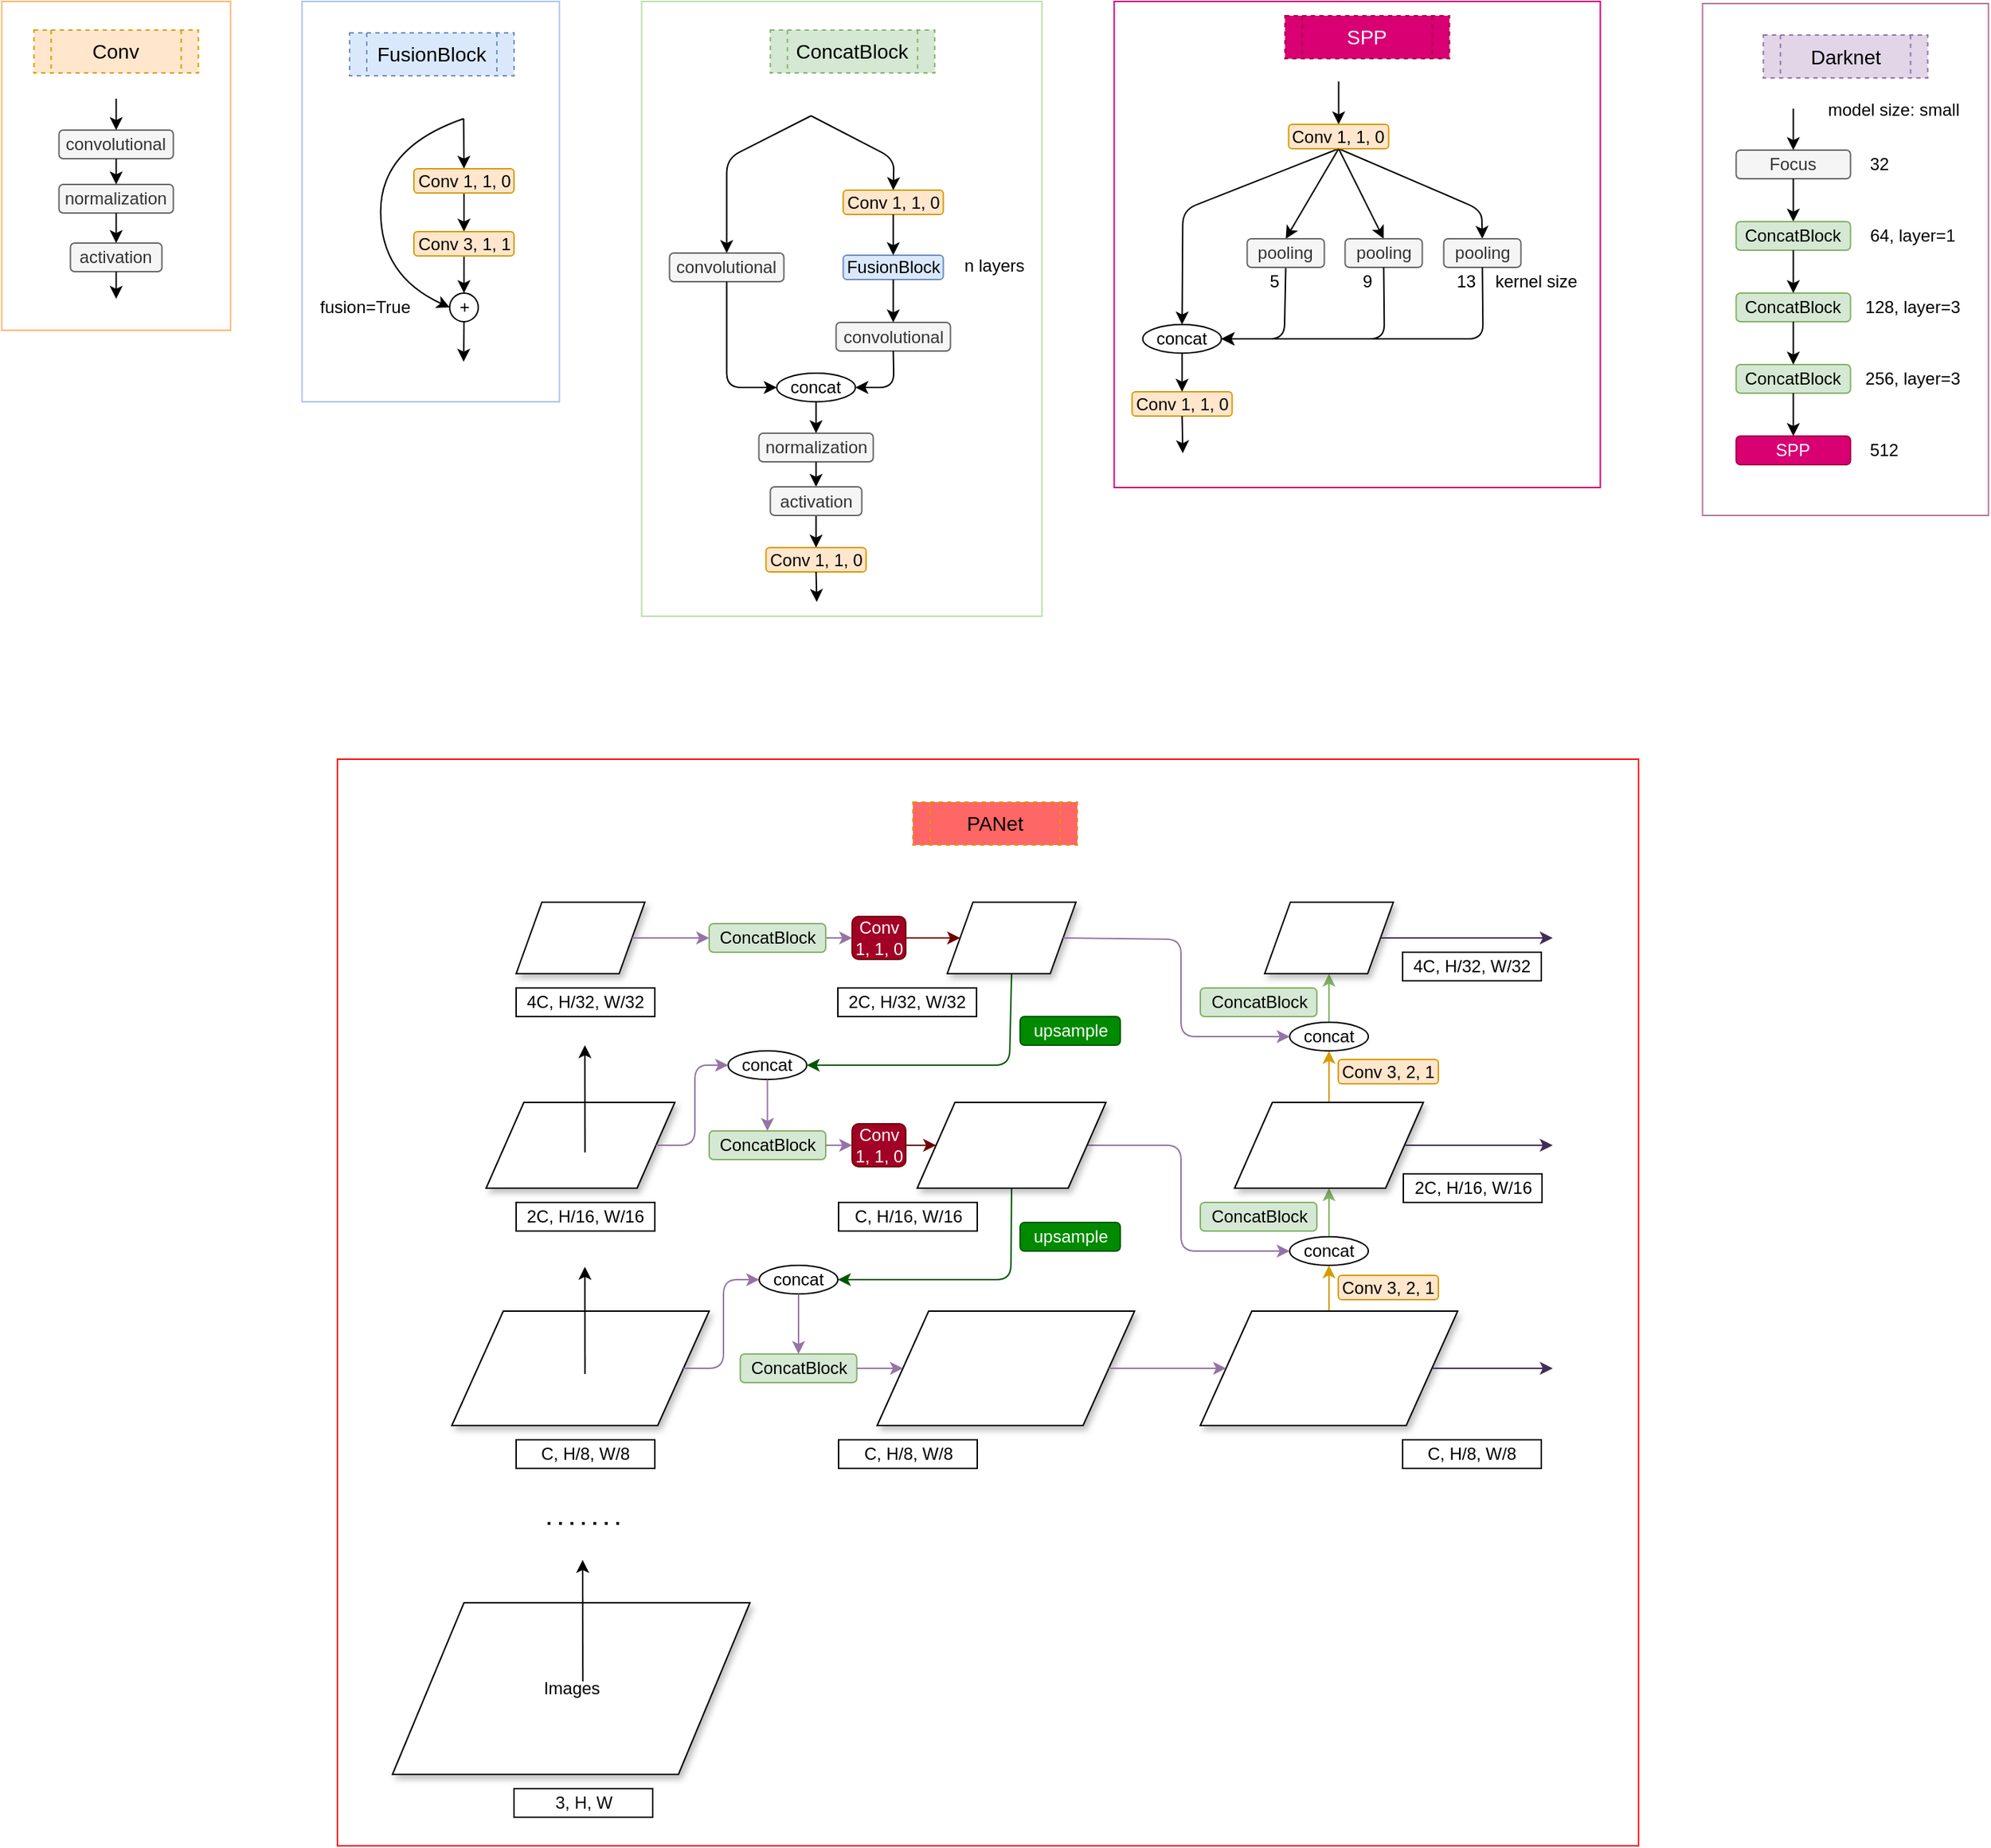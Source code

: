 <mxfile version="15.0.6" type="device"><diagram id="Sfv8P45mrfCUiBbpdD4F" name="Page-1"><mxGraphModel dx="3673" dy="96" grid="1" gridSize="10" guides="1" tooltips="1" connect="1" arrows="1" fold="1" page="0" pageScale="1" pageWidth="827" pageHeight="1169" math="0" shadow="0"><root><mxCell id="0"/><mxCell id="1" parent="0"/><mxCell id="nl-jDzK03avNBLCmSUTH-178" value="" style="rounded=0;whiteSpace=wrap;html=1;strokeColor=#FF0000;fillColor=#FFFFFF;fontSize=14;" parent="1" vertex="1"><mxGeometry x="-1610" y="1560" width="910" height="760" as="geometry"/></mxCell><mxCell id="nl-jDzK03avNBLCmSUTH-172" value="" style="rounded=0;whiteSpace=wrap;html=1;strokeColor=#B5739D;fillColor=#ffffff;gradientColor=none;fontSize=14;" parent="1" vertex="1"><mxGeometry x="-655.25" y="1031.5" width="200" height="358" as="geometry"/></mxCell><mxCell id="JCKlKj-d8sH5H1n3BldB-202" value="" style="endArrow=classic;html=1;fillColor=#ffe6cc;strokeColor=#d79b00;entryX=0.5;entryY=1;entryDx=0;entryDy=0;" parent="1" source="nMSn00dkz1otAezyZddY-49" target="nMSn00dkz1otAezyZddY-38" edge="1"><mxGeometry width="50" height="50" relative="1" as="geometry"><mxPoint x="-916" y="2010" as="sourcePoint"/><mxPoint x="-916.5" y="1919" as="targetPoint"/><Array as="points"/></mxGeometry></mxCell><mxCell id="JCKlKj-d8sH5H1n3BldB-203" value="" style="shape=parallelogram;perimeter=parallelogramPerimeter;whiteSpace=wrap;html=1;shadow=1;" parent="1" vertex="1"><mxGeometry x="-1530" y="1946" width="180" height="80" as="geometry"/></mxCell><mxCell id="JCKlKj-d8sH5H1n3BldB-204" value="" style="shape=parallelogram;perimeter=parallelogramPerimeter;whiteSpace=wrap;html=1;shadow=1;" parent="1" vertex="1"><mxGeometry x="-1506" y="1800" width="132" height="60" as="geometry"/></mxCell><mxCell id="JCKlKj-d8sH5H1n3BldB-205" value="" style="shape=parallelogram;perimeter=parallelogramPerimeter;whiteSpace=wrap;html=1;shadow=1;" parent="1" vertex="1"><mxGeometry x="-1485" y="1660" width="90" height="50" as="geometry"/></mxCell><mxCell id="JCKlKj-d8sH5H1n3BldB-213" value="" style="endArrow=classic;html=1;fillColor=#e1d5e7;strokeColor=#9673a6;exitX=1;exitY=0.5;exitDx=0;exitDy=0;entryX=0;entryY=0.5;entryDx=0;entryDy=0;" parent="1" source="nMSn00dkz1otAezyZddY-15" target="nMSn00dkz1otAezyZddY-16" edge="1"><mxGeometry width="50" height="50" relative="1" as="geometry"><mxPoint x="-1241.5" y="1685" as="sourcePoint"/><mxPoint x="-1140" y="1665" as="targetPoint"/><Array as="points"/></mxGeometry></mxCell><mxCell id="JCKlKj-d8sH5H1n3BldB-214" value="4C, H/32, W/32" style="rounded=0;whiteSpace=wrap;html=1;shadow=0;comic=0;glass=0;" parent="1" vertex="1"><mxGeometry x="-1485" y="1720" width="97" height="20" as="geometry"/></mxCell><mxCell id="JCKlKj-d8sH5H1n3BldB-215" value="C, H/8, W/8" style="rounded=0;whiteSpace=wrap;html=1;" parent="1" vertex="1"><mxGeometry x="-1485" y="2036" width="97" height="20" as="geometry"/></mxCell><mxCell id="JCKlKj-d8sH5H1n3BldB-216" value="2C, H/16, W/16" style="rounded=0;whiteSpace=wrap;html=1;" parent="1" vertex="1"><mxGeometry x="-1485" y="1870" width="97" height="20" as="geometry"/></mxCell><mxCell id="JCKlKj-d8sH5H1n3BldB-223" value="concat" style="ellipse;whiteSpace=wrap;html=1;" parent="1" vertex="1"><mxGeometry x="-1336.75" y="1764" width="55" height="20" as="geometry"/></mxCell><mxCell id="JCKlKj-d8sH5H1n3BldB-229" value="" style="endArrow=classic;html=1;fillColor=#a20025;strokeColor=#6F0000;entryX=0;entryY=0.5;entryDx=0;entryDy=0;exitX=1;exitY=0.5;exitDx=0;exitDy=0;" parent="1" source="nMSn00dkz1otAezyZddY-16" target="JCKlKj-d8sH5H1n3BldB-279" edge="1"><mxGeometry width="50" height="50" relative="1" as="geometry"><mxPoint x="-1100" y="1675" as="sourcePoint"/><mxPoint x="-1135" y="1720" as="targetPoint"/><Array as="points"/></mxGeometry></mxCell><mxCell id="JCKlKj-d8sH5H1n3BldB-231" value="" style="endArrow=classic;html=1;fillColor=#008a00;strokeColor=#005700;entryX=1;entryY=0.5;entryDx=0;entryDy=0;startArrow=none;exitX=0.5;exitY=1;exitDx=0;exitDy=0;" parent="1" source="JCKlKj-d8sH5H1n3BldB-279" target="JCKlKj-d8sH5H1n3BldB-223" edge="1"><mxGeometry width="50" height="50" relative="1" as="geometry"><mxPoint x="-1110" y="1790" as="sourcePoint"/><mxPoint x="-1135" y="1800" as="targetPoint"/><Array as="points"><mxPoint x="-1140" y="1774"/></Array></mxGeometry></mxCell><mxCell id="JCKlKj-d8sH5H1n3BldB-246" value="" style="endArrow=classic;html=1;strokeColor=#000000;" parent="1" edge="1"><mxGeometry width="50" height="50" relative="1" as="geometry"><mxPoint x="-1436.84" y="1990" as="sourcePoint"/><mxPoint x="-1436.92" y="1915" as="targetPoint"/></mxGeometry></mxCell><mxCell id="JCKlKj-d8sH5H1n3BldB-247" value="" style="endArrow=classic;html=1;strokeColor=#000000;" parent="1" edge="1"><mxGeometry width="50" height="50" relative="1" as="geometry"><mxPoint x="-1436.84" y="1835" as="sourcePoint"/><mxPoint x="-1436.92" y="1760" as="targetPoint"/></mxGeometry></mxCell><mxCell id="JCKlKj-d8sH5H1n3BldB-250" value="" style="endArrow=classic;html=1;exitX=1;exitY=0.5;exitDx=0;exitDy=0;fillColor=#e1d5e7;strokeColor=#9673a6;entryX=0;entryY=0.5;entryDx=0;entryDy=0;" parent="1" source="JCKlKj-d8sH5H1n3BldB-278" target="nMSn00dkz1otAezyZddY-38" edge="1"><mxGeometry width="50" height="50" relative="1" as="geometry"><mxPoint x="-1097.2" y="1900" as="sourcePoint"/><mxPoint x="-964.0" y="1904" as="targetPoint"/><Array as="points"><mxPoint x="-1020" y="1830"/><mxPoint x="-1020" y="1904"/></Array></mxGeometry></mxCell><mxCell id="JCKlKj-d8sH5H1n3BldB-252" value="" style="endArrow=classic;html=1;exitX=0.5;exitY=0;exitDx=0;exitDy=0;fillColor=#ffe6cc;strokeColor=#d79b00;entryX=0.5;entryY=1;entryDx=0;entryDy=0;" parent="1" source="JCKlKj-d8sH5H1n3BldB-302" target="nMSn00dkz1otAezyZddY-40" edge="1"><mxGeometry width="50" height="50" relative="1" as="geometry"><mxPoint x="-916.5" y="1800" as="sourcePoint"/><mxPoint x="-916.5" y="1774" as="targetPoint"/></mxGeometry></mxCell><mxCell id="JCKlKj-d8sH5H1n3BldB-256" value="" style="endArrow=classic;html=1;exitX=0.5;exitY=0;exitDx=0;exitDy=0;fillColor=#d5e8d4;strokeColor=#82b366;entryX=0.5;entryY=1;entryDx=0;entryDy=0;" parent="1" target="JCKlKj-d8sH5H1n3BldB-303" edge="1"><mxGeometry width="50" height="50" relative="1" as="geometry"><mxPoint x="-916.5" y="1744" as="sourcePoint"/><mxPoint x="-916.5" y="1710" as="targetPoint"/></mxGeometry></mxCell><mxCell id="JCKlKj-d8sH5H1n3BldB-257" value="" style="endArrow=classic;html=1;exitX=0.5;exitY=0;exitDx=0;exitDy=0;fillColor=#d5e8d4;strokeColor=#82b366;entryX=0.5;entryY=1;entryDx=0;entryDy=0;" parent="1" source="nMSn00dkz1otAezyZddY-38" target="JCKlKj-d8sH5H1n3BldB-302" edge="1"><mxGeometry width="50" height="50" relative="1" as="geometry"><mxPoint x="-916.5" y="1889" as="sourcePoint"/><mxPoint x="-916.5" y="1860" as="targetPoint"/></mxGeometry></mxCell><mxCell id="JCKlKj-d8sH5H1n3BldB-264" value="Images" style="shape=parallelogram;perimeter=parallelogramPerimeter;whiteSpace=wrap;html=1;shadow=1;gradientColor=none;comic=0;rounded=0;" parent="1" vertex="1"><mxGeometry x="-1571.5" y="2150" width="250" height="120" as="geometry"/></mxCell><mxCell id="JCKlKj-d8sH5H1n3BldB-265" value="" style="endArrow=classic;html=1;strokeColor=#000000;" parent="1" edge="1"><mxGeometry width="50" height="50" relative="1" as="geometry"><mxPoint x="-1438.34" y="2205" as="sourcePoint"/><mxPoint x="-1438.5" y="2120" as="targetPoint"/></mxGeometry></mxCell><mxCell id="JCKlKj-d8sH5H1n3BldB-266" value="3, H, W" style="rounded=0;whiteSpace=wrap;html=1;" parent="1" vertex="1"><mxGeometry x="-1486.5" y="2280" width="97" height="20" as="geometry"/></mxCell><mxCell id="JCKlKj-d8sH5H1n3BldB-271" value="" style="endArrow=classic;html=1;exitX=0.5;exitY=1;exitDx=0;exitDy=0;fillColor=#008a00;strokeColor=#005700;entryX=1;entryY=0.5;entryDx=0;entryDy=0;" parent="1" source="JCKlKj-d8sH5H1n3BldB-278" target="nMSn00dkz1otAezyZddY-31" edge="1"><mxGeometry width="50" height="50" relative="1" as="geometry"><mxPoint x="-1150" y="1930" as="sourcePoint"/><mxPoint x="-1277.5" y="1971.0" as="targetPoint"/><Array as="points"><mxPoint x="-1139" y="1924"/></Array></mxGeometry></mxCell><mxCell id="JCKlKj-d8sH5H1n3BldB-278" value="" style="shape=parallelogram;perimeter=parallelogramPerimeter;whiteSpace=wrap;html=1;shadow=1;" parent="1" vertex="1"><mxGeometry x="-1204.5" y="1800" width="132" height="60" as="geometry"/></mxCell><mxCell id="JCKlKj-d8sH5H1n3BldB-279" value="" style="shape=parallelogram;perimeter=parallelogramPerimeter;whiteSpace=wrap;html=1;shadow=1;" parent="1" vertex="1"><mxGeometry x="-1183.5" y="1660" width="90" height="50" as="geometry"/></mxCell><mxCell id="JCKlKj-d8sH5H1n3BldB-294" value="upsample" style="rounded=1;whiteSpace=wrap;html=1;fillColor=#008a00;strokeColor=#005700;fontColor=#ffffff;" parent="1" vertex="1"><mxGeometry x="-1132.5" y="1884" width="70" height="20" as="geometry"/></mxCell><mxCell id="JCKlKj-d8sH5H1n3BldB-302" value="" style="shape=parallelogram;perimeter=parallelogramPerimeter;whiteSpace=wrap;html=1;shadow=1;" parent="1" vertex="1"><mxGeometry x="-982.5" y="1800" width="132" height="60" as="geometry"/></mxCell><mxCell id="JCKlKj-d8sH5H1n3BldB-303" value="" style="shape=parallelogram;perimeter=parallelogramPerimeter;whiteSpace=wrap;html=1;shadow=1;" parent="1" vertex="1"><mxGeometry x="-961.5" y="1660" width="90" height="50" as="geometry"/></mxCell><mxCell id="JCKlKj-d8sH5H1n3BldB-310" value="4C, H/32, W/32" style="rounded=0;whiteSpace=wrap;html=1;" parent="1" vertex="1"><mxGeometry x="-865" y="1695" width="97" height="20" as="geometry"/></mxCell><mxCell id="JCKlKj-d8sH5H1n3BldB-311" value="2C, H/16, W/16" style="rounded=0;whiteSpace=wrap;html=1;" parent="1" vertex="1"><mxGeometry x="-864.5" y="1850" width="97" height="20" as="geometry"/></mxCell><mxCell id="cdmV7QDhxgkFB1iOKp2L-5" value="" style="endArrow=classic;html=1;exitX=1;exitY=0.5;exitDx=0;exitDy=0;fillColor=#e1d5e7;strokeColor=#9673a6;entryX=0;entryY=0.5;entryDx=0;entryDy=0;startArrow=none;" parent="1" source="nMSn00dkz1otAezyZddY-15" edge="1"><mxGeometry width="50" height="50" relative="1" as="geometry"><mxPoint x="-1404" y="1685" as="sourcePoint"/><mxPoint x="-1321.5" y="1685" as="targetPoint"/><Array as="points"/></mxGeometry></mxCell><mxCell id="cdmV7QDhxgkFB1iOKp2L-7" value="" style="endArrow=classic;html=1;exitX=1;exitY=0.5;exitDx=0;exitDy=0;fillColor=#e1d5e7;strokeColor=#9673a6;entryX=0;entryY=0.5;entryDx=0;entryDy=0;" parent="1" source="JCKlKj-d8sH5H1n3BldB-204" target="JCKlKj-d8sH5H1n3BldB-223" edge="1"><mxGeometry width="50" height="50" relative="1" as="geometry"><mxPoint x="-1387.2" y="1830" as="sourcePoint"/><mxPoint x="-1321.5" y="1830" as="targetPoint"/><Array as="points"><mxPoint x="-1360" y="1830"/><mxPoint x="-1360" y="1774"/></Array></mxGeometry></mxCell><mxCell id="cdmV7QDhxgkFB1iOKp2L-9" value="" style="endArrow=classic;html=1;exitX=1;exitY=0.5;exitDx=0;exitDy=0;fillColor=#e1d5e7;strokeColor=#9673a6;entryX=0;entryY=0.5;entryDx=0;entryDy=0;" parent="1" source="JCKlKj-d8sH5H1n3BldB-203" target="nMSn00dkz1otAezyZddY-31" edge="1"><mxGeometry width="50" height="50" relative="1" as="geometry"><mxPoint x="-1368.0" y="1986" as="sourcePoint"/><mxPoint x="-1325.0" y="1986.0" as="targetPoint"/><Array as="points"><mxPoint x="-1340" y="1986"/><mxPoint x="-1340" y="1924"/></Array></mxGeometry></mxCell><mxCell id="cdmV7QDhxgkFB1iOKp2L-14" value="C, H/16, W/16" style="rounded=0;whiteSpace=wrap;html=1;" parent="1" vertex="1"><mxGeometry x="-1259.5" y="1870" width="97" height="20" as="geometry"/></mxCell><mxCell id="cdmV7QDhxgkFB1iOKp2L-16" value="2C, H/32, W/32" style="rounded=0;whiteSpace=wrap;html=1;" parent="1" vertex="1"><mxGeometry x="-1260" y="1720" width="97" height="20" as="geometry"/></mxCell><mxCell id="nl-jDzK03avNBLCmSUTH-132" value="Focus" style="rounded=1;whiteSpace=wrap;html=1;fillColor=#f5f5f5;strokeColor=#666666;fontColor=#333333;" parent="1" vertex="1"><mxGeometry x="-631.75" y="1134" width="80" height="20" as="geometry"/></mxCell><mxCell id="nl-jDzK03avNBLCmSUTH-134" value="32" style="text;html=1;align=center;verticalAlign=middle;resizable=0;points=[];autosize=1;" parent="1" vertex="1"><mxGeometry x="-546.75" y="1134" width="30" height="20" as="geometry"/></mxCell><mxCell id="nl-jDzK03avNBLCmSUTH-136" value="" style="endArrow=classic;html=1;entryX=0.5;entryY=0;entryDx=0;entryDy=0;exitX=0.5;exitY=1;exitDx=0;exitDy=0;" parent="1" source="nl-jDzK03avNBLCmSUTH-132" target="nl-jDzK03avNBLCmSUTH-142" edge="1"><mxGeometry width="50" height="50" relative="1" as="geometry"><mxPoint x="-586.75" y="1164" as="sourcePoint"/><mxPoint x="-476.75" y="1184" as="targetPoint"/><Array as="points"/></mxGeometry></mxCell><mxCell id="nl-jDzK03avNBLCmSUTH-142" value="ConcatBlock" style="rounded=1;whiteSpace=wrap;html=1;fillColor=#d5e8d4;strokeColor=#82b366;" parent="1" vertex="1"><mxGeometry x="-631.75" y="1184" width="80" height="20" as="geometry"/></mxCell><mxCell id="nl-jDzK03avNBLCmSUTH-146" value="ConcatBlock" style="rounded=1;whiteSpace=wrap;html=1;fillColor=#d5e8d4;strokeColor=#82b366;" parent="1" vertex="1"><mxGeometry x="-631.75" y="1234" width="80" height="20" as="geometry"/></mxCell><mxCell id="nl-jDzK03avNBLCmSUTH-147" value="ConcatBlock" style="rounded=1;whiteSpace=wrap;html=1;fillColor=#d5e8d4;strokeColor=#82b366;" parent="1" vertex="1"><mxGeometry x="-631.75" y="1284" width="80" height="20" as="geometry"/></mxCell><mxCell id="nl-jDzK03avNBLCmSUTH-148" value="SPP" style="rounded=1;whiteSpace=wrap;html=1;fillColor=#d80073;strokeColor=#A50040;fontColor=#ffffff;" parent="1" vertex="1"><mxGeometry x="-631.75" y="1334" width="80" height="20" as="geometry"/></mxCell><mxCell id="nl-jDzK03avNBLCmSUTH-149" value="" style="endArrow=classic;html=1;entryX=0.5;entryY=0;entryDx=0;entryDy=0;exitX=0.5;exitY=1;exitDx=0;exitDy=0;" parent="1" source="nl-jDzK03avNBLCmSUTH-142" target="nl-jDzK03avNBLCmSUTH-146" edge="1"><mxGeometry width="50" height="50" relative="1" as="geometry"><mxPoint x="-581.75" y="1164" as="sourcePoint"/><mxPoint x="-581.75" y="1194" as="targetPoint"/><Array as="points"/></mxGeometry></mxCell><mxCell id="nl-jDzK03avNBLCmSUTH-150" value="" style="endArrow=classic;html=1;entryX=0.5;entryY=0;entryDx=0;entryDy=0;exitX=0.5;exitY=1;exitDx=0;exitDy=0;" parent="1" source="nl-jDzK03avNBLCmSUTH-146" target="nl-jDzK03avNBLCmSUTH-147" edge="1"><mxGeometry width="50" height="50" relative="1" as="geometry"><mxPoint x="-511.75" y="1244" as="sourcePoint"/><mxPoint x="-511.75" y="1274" as="targetPoint"/><Array as="points"/></mxGeometry></mxCell><mxCell id="nl-jDzK03avNBLCmSUTH-151" value="" style="endArrow=classic;html=1;entryX=0.5;entryY=0;entryDx=0;entryDy=0;exitX=0.5;exitY=1;exitDx=0;exitDy=0;" parent="1" source="nl-jDzK03avNBLCmSUTH-147" target="nl-jDzK03avNBLCmSUTH-148" edge="1"><mxGeometry width="50" height="50" relative="1" as="geometry"><mxPoint x="-561.75" y="1184" as="sourcePoint"/><mxPoint x="-561.75" y="1214" as="targetPoint"/><Array as="points"/></mxGeometry></mxCell><mxCell id="nl-jDzK03avNBLCmSUTH-152" value="64, layer=1&amp;nbsp;" style="text;html=1;align=center;verticalAlign=middle;resizable=0;points=[];autosize=1;" parent="1" vertex="1"><mxGeometry x="-546.75" y="1184" width="80" height="20" as="geometry"/></mxCell><mxCell id="nl-jDzK03avNBLCmSUTH-153" value="128,&amp;nbsp;layer=3&amp;nbsp;" style="text;html=1;align=center;verticalAlign=middle;resizable=0;points=[];autosize=1;" parent="1" vertex="1"><mxGeometry x="-551.75" y="1234" width="90" height="20" as="geometry"/></mxCell><mxCell id="nl-jDzK03avNBLCmSUTH-154" value="256,&amp;nbsp;layer=3&amp;nbsp;" style="text;html=1;align=center;verticalAlign=middle;resizable=0;points=[];autosize=1;" parent="1" vertex="1"><mxGeometry x="-551.75" y="1284" width="90" height="20" as="geometry"/></mxCell><mxCell id="nl-jDzK03avNBLCmSUTH-155" value="512&amp;nbsp;" style="text;html=1;align=center;verticalAlign=middle;resizable=0;points=[];autosize=1;" parent="1" vertex="1"><mxGeometry x="-546.75" y="1334" width="40" height="20" as="geometry"/></mxCell><mxCell id="nl-jDzK03avNBLCmSUTH-162" value="Darknet" style="shape=process;whiteSpace=wrap;html=1;backgroundOutline=1;dashed=1;fillColor=#e1d5e7;strokeColor=#9673a6;fontSize=14;" parent="1" vertex="1"><mxGeometry x="-612.75" y="1053.5" width="115" height="30" as="geometry"/></mxCell><mxCell id="nl-jDzK03avNBLCmSUTH-180" value="PANet" style="shape=process;whiteSpace=wrap;html=1;backgroundOutline=1;dashed=1;fontSize=14;fillColor=#FF6666;strokeColor=#d79b00;" parent="1" vertex="1"><mxGeometry x="-1207.5" y="1590" width="115" height="30" as="geometry"/></mxCell><mxCell id="nMSn00dkz1otAezyZddY-4" value="" style="endArrow=none;dashed=1;html=1;dashPattern=1 3;strokeWidth=2;" parent="1" edge="1"><mxGeometry width="50" height="50" relative="1" as="geometry"><mxPoint x="-1463" y="2094.5" as="sourcePoint"/><mxPoint x="-1413" y="2094.5" as="targetPoint"/></mxGeometry></mxCell><mxCell id="nMSn00dkz1otAezyZddY-5" value="" style="shape=parallelogram;perimeter=parallelogramPerimeter;whiteSpace=wrap;html=1;shadow=1;" parent="1" vertex="1"><mxGeometry x="-1232.5" y="1946" width="180" height="80" as="geometry"/></mxCell><mxCell id="JCKlKj-d8sH5H1n3BldB-239" value="upsample" style="rounded=1;whiteSpace=wrap;html=1;fillColor=#008a00;strokeColor=#005700;fontColor=#ffffff;" parent="1" vertex="1"><mxGeometry x="-1132.5" y="1740" width="70" height="20" as="geometry"/></mxCell><mxCell id="nMSn00dkz1otAezyZddY-16" value="Conv&lt;br&gt;1, 1, 0" style="rounded=1;whiteSpace=wrap;html=1;fillColor=#a20025;strokeColor=#6F0000;fontColor=#ffffff;" parent="1" vertex="1"><mxGeometry x="-1250" y="1670" width="37.5" height="30" as="geometry"/></mxCell><mxCell id="nMSn00dkz1otAezyZddY-22" value="" style="endArrow=classic;html=1;fillColor=#e1d5e7;strokeColor=#9673a6;exitX=0.5;exitY=1;exitDx=0;exitDy=0;entryX=0.5;entryY=0;entryDx=0;entryDy=0;" parent="1" source="JCKlKj-d8sH5H1n3BldB-223" target="nMSn00dkz1otAezyZddY-23" edge="1"><mxGeometry width="50" height="50" relative="1" as="geometry"><mxPoint x="-1250" y="1790" as="sourcePoint"/><mxPoint x="-1290" y="1820" as="targetPoint"/><Array as="points"/></mxGeometry></mxCell><mxCell id="nMSn00dkz1otAezyZddY-23" value="ConcatBlock" style="rounded=1;whiteSpace=wrap;html=1;fillColor=#d5e8d4;strokeColor=#82b366;" parent="1" vertex="1"><mxGeometry x="-1350" y="1820" width="81.5" height="20" as="geometry"/></mxCell><mxCell id="nMSn00dkz1otAezyZddY-24" value="" style="endArrow=classic;html=1;fillColor=#e1d5e7;strokeColor=#9673a6;exitX=1;exitY=0.5;exitDx=0;exitDy=0;entryX=0;entryY=0.5;entryDx=0;entryDy=0;" parent="1" source="nMSn00dkz1otAezyZddY-23" target="nMSn00dkz1otAezyZddY-32" edge="1"><mxGeometry width="50" height="50" relative="1" as="geometry"><mxPoint x="-1231.5" y="1695" as="sourcePoint"/><mxPoint x="-1230" y="1830" as="targetPoint"/><Array as="points"/></mxGeometry></mxCell><mxCell id="nMSn00dkz1otAezyZddY-15" value="ConcatBlock" style="rounded=1;whiteSpace=wrap;html=1;fillColor=#d5e8d4;strokeColor=#82b366;" parent="1" vertex="1"><mxGeometry x="-1350" y="1675" width="81.5" height="20" as="geometry"/></mxCell><mxCell id="nMSn00dkz1otAezyZddY-30" value="" style="endArrow=classic;html=1;fillColor=#a20025;strokeColor=#6F0000;exitX=1;exitY=0.5;exitDx=0;exitDy=0;entryX=0;entryY=0.5;entryDx=0;entryDy=0;" parent="1" source="nMSn00dkz1otAezyZddY-32" target="JCKlKj-d8sH5H1n3BldB-278" edge="1"><mxGeometry width="50" height="50" relative="1" as="geometry"><mxPoint x="-1170" y="1830" as="sourcePoint"/><mxPoint x="-1110" y="1830" as="targetPoint"/><Array as="points"/></mxGeometry></mxCell><mxCell id="nMSn00dkz1otAezyZddY-31" value="concat" style="ellipse;whiteSpace=wrap;html=1;" parent="1" vertex="1"><mxGeometry x="-1315" y="1914" width="55" height="20" as="geometry"/></mxCell><mxCell id="nMSn00dkz1otAezyZddY-32" value="Conv&lt;br&gt;1, 1, 0" style="rounded=1;whiteSpace=wrap;html=1;fillColor=#a20025;strokeColor=#6F0000;fontColor=#ffffff;" parent="1" vertex="1"><mxGeometry x="-1250" y="1815" width="37.5" height="30" as="geometry"/></mxCell><mxCell id="nMSn00dkz1otAezyZddY-33" value="ConcatBlock" style="rounded=1;whiteSpace=wrap;html=1;fillColor=#d5e8d4;strokeColor=#82b366;" parent="1" vertex="1"><mxGeometry x="-1328.25" y="1976" width="81.5" height="20" as="geometry"/></mxCell><mxCell id="nMSn00dkz1otAezyZddY-34" value="" style="endArrow=classic;html=1;fillColor=#e1d5e7;strokeColor=#9673a6;exitX=0.5;exitY=1;exitDx=0;exitDy=0;entryX=0.5;entryY=0;entryDx=0;entryDy=0;" parent="1" source="nMSn00dkz1otAezyZddY-31" target="nMSn00dkz1otAezyZddY-33" edge="1"><mxGeometry width="50" height="50" relative="1" as="geometry"><mxPoint x="-1299.25" y="1794" as="sourcePoint"/><mxPoint x="-1299.25" y="1830" as="targetPoint"/><Array as="points"/></mxGeometry></mxCell><mxCell id="nMSn00dkz1otAezyZddY-35" value="" style="endArrow=classic;html=1;fillColor=#e1d5e7;strokeColor=#9673a6;exitX=1;exitY=0.5;exitDx=0;exitDy=0;entryX=0;entryY=0.5;entryDx=0;entryDy=0;" parent="1" source="nMSn00dkz1otAezyZddY-33" target="nMSn00dkz1otAezyZddY-5" edge="1"><mxGeometry width="50" height="50" relative="1" as="geometry"><mxPoint x="-1282.5" y="1695" as="sourcePoint"/><mxPoint x="-1257.5" y="1695" as="targetPoint"/><Array as="points"/></mxGeometry></mxCell><mxCell id="nMSn00dkz1otAezyZddY-36" value="" style="endArrow=classic;html=1;fillColor=#e1d5e7;strokeColor=#9673a6;exitX=1;exitY=0.5;exitDx=0;exitDy=0;entryX=0;entryY=0.5;entryDx=0;entryDy=0;" parent="1" source="JCKlKj-d8sH5H1n3BldB-205" target="nMSn00dkz1otAezyZddY-15" edge="1"><mxGeometry width="50" height="50" relative="1" as="geometry"><mxPoint x="-1281" y="1695" as="sourcePoint"/><mxPoint x="-1240" y="1695" as="targetPoint"/><Array as="points"/></mxGeometry></mxCell><mxCell id="nMSn00dkz1otAezyZddY-37" value="C, H/8, W/8" style="rounded=0;whiteSpace=wrap;html=1;" parent="1" vertex="1"><mxGeometry x="-1259.5" y="2036" width="97" height="20" as="geometry"/></mxCell><mxCell id="nMSn00dkz1otAezyZddY-38" value="concat" style="ellipse;whiteSpace=wrap;html=1;" parent="1" vertex="1"><mxGeometry x="-944" y="1894" width="55" height="20" as="geometry"/></mxCell><mxCell id="nMSn00dkz1otAezyZddY-39" value="ConcatBlock" style="rounded=1;whiteSpace=wrap;html=1;fillColor=#d5e8d4;strokeColor=#82b366;" parent="1" vertex="1"><mxGeometry x="-1006.5" y="1870" width="81.5" height="20" as="geometry"/></mxCell><mxCell id="nMSn00dkz1otAezyZddY-40" value="concat" style="ellipse;whiteSpace=wrap;html=1;" parent="1" vertex="1"><mxGeometry x="-944" y="1744" width="55" height="20" as="geometry"/></mxCell><mxCell id="nMSn00dkz1otAezyZddY-41" value="" style="endArrow=classic;html=1;fillColor=#e1d5e7;strokeColor=#9673a6;entryX=0;entryY=0.5;entryDx=0;entryDy=0;exitX=1;exitY=0.5;exitDx=0;exitDy=0;" parent="1" source="JCKlKj-d8sH5H1n3BldB-279" target="nMSn00dkz1otAezyZddY-40" edge="1"><mxGeometry width="50" height="50" relative="1" as="geometry"><mxPoint x="-1082.5" y="1691" as="sourcePoint"/><mxPoint x="-924.0" y="1760" as="targetPoint"/><Array as="points"><mxPoint x="-1020" y="1686"/><mxPoint x="-1020" y="1754"/></Array></mxGeometry></mxCell><mxCell id="nMSn00dkz1otAezyZddY-42" value="Conv 3, 2, 1" style="rounded=1;whiteSpace=wrap;html=1;fillColor=#ffe6cc;strokeColor=#d79b00;" parent="1" vertex="1"><mxGeometry x="-910" y="1770" width="70" height="17" as="geometry"/></mxCell><mxCell id="nMSn00dkz1otAezyZddY-44" value="ConcatBlock" style="rounded=1;whiteSpace=wrap;html=1;fillColor=#d5e8d4;strokeColor=#82b366;" parent="1" vertex="1"><mxGeometry x="-1006.5" y="1720" width="81.5" height="20" as="geometry"/></mxCell><mxCell id="nMSn00dkz1otAezyZddY-47" value="" style="endArrow=classic;html=1;exitX=1;exitY=0.5;exitDx=0;exitDy=0;fillColor=#76608a;strokeColor=#432D57;" parent="1" source="JCKlKj-d8sH5H1n3BldB-302" edge="1"><mxGeometry width="50" height="50" relative="1" as="geometry"><mxPoint x="-1010.5" y="2045.66" as="sourcePoint"/><mxPoint x="-760" y="1830" as="targetPoint"/><Array as="points"/></mxGeometry></mxCell><mxCell id="nMSn00dkz1otAezyZddY-48" value="" style="endArrow=classic;html=1;exitX=1;exitY=0.5;exitDx=0;exitDy=0;fillColor=#76608a;strokeColor=#432D57;" parent="1" source="JCKlKj-d8sH5H1n3BldB-303" edge="1"><mxGeometry width="50" height="50" relative="1" as="geometry"><mxPoint x="-853.7" y="1840" as="sourcePoint"/><mxPoint x="-760" y="1685" as="targetPoint"/><Array as="points"/></mxGeometry></mxCell><mxCell id="nMSn00dkz1otAezyZddY-49" value="" style="shape=parallelogram;perimeter=parallelogramPerimeter;whiteSpace=wrap;html=1;shadow=1;" parent="1" vertex="1"><mxGeometry x="-1006.5" y="1946" width="180" height="80" as="geometry"/></mxCell><mxCell id="nMSn00dkz1otAezyZddY-50" value="" style="endArrow=classic;html=1;exitX=1;exitY=0.5;exitDx=0;exitDy=0;fillColor=#e1d5e7;strokeColor=#9673a6;entryX=0;entryY=0.5;entryDx=0;entryDy=0;" parent="1" source="nMSn00dkz1otAezyZddY-5" target="nMSn00dkz1otAezyZddY-49" edge="1"><mxGeometry width="50" height="50" relative="1" as="geometry"><mxPoint x="-1052.5" y="2070" as="sourcePoint"/><mxPoint x="-900" y="2140" as="targetPoint"/><Array as="points"/></mxGeometry></mxCell><mxCell id="nMSn00dkz1otAezyZddY-51" value="" style="endArrow=classic;html=1;exitX=1;exitY=0.5;exitDx=0;exitDy=0;fillColor=#76608a;strokeColor=#432D57;" parent="1" source="nMSn00dkz1otAezyZddY-49" edge="1"><mxGeometry width="50" height="50" relative="1" as="geometry"><mxPoint x="-853.7" y="1840" as="sourcePoint"/><mxPoint x="-760" y="1986" as="targetPoint"/><Array as="points"/></mxGeometry></mxCell><mxCell id="nMSn00dkz1otAezyZddY-52" value="C, H/8, W/8" style="rounded=0;whiteSpace=wrap;html=1;" parent="1" vertex="1"><mxGeometry x="-865" y="2036" width="97" height="20" as="geometry"/></mxCell><mxCell id="rWZVCNPubiMHnsue2E-1-14" value="Conv 3, 2, 1" style="rounded=1;whiteSpace=wrap;html=1;fillColor=#ffe6cc;strokeColor=#d79b00;" parent="1" vertex="1"><mxGeometry x="-910" y="1921" width="70" height="17" as="geometry"/></mxCell><mxCell id="rWZVCNPubiMHnsue2E-1-59" value="" style="rounded=0;whiteSpace=wrap;html=1;strokeColor=#FFB570;fillColor=#FFFFFF;fontSize=14;" parent="1" vertex="1"><mxGeometry x="-1844.75" y="1030" width="160" height="230" as="geometry"/></mxCell><mxCell id="rWZVCNPubiMHnsue2E-1-60" value="convolutional" style="rounded=1;whiteSpace=wrap;html=1;fillColor=#f5f5f5;strokeColor=#666666;fontColor=#333333;" parent="1" vertex="1"><mxGeometry x="-1804.75" y="1120" width="80" height="20" as="geometry"/></mxCell><mxCell id="rWZVCNPubiMHnsue2E-1-61" value="Conv" style="shape=process;whiteSpace=wrap;html=1;backgroundOutline=1;dashed=1;fontSize=14;fillColor=#ffe6cc;strokeColor=#d79b00;" parent="1" vertex="1"><mxGeometry x="-1822.25" y="1050" width="115" height="30" as="geometry"/></mxCell><mxCell id="rWZVCNPubiMHnsue2E-1-62" value="" style="endArrow=classic;html=1;entryX=0.5;entryY=0;entryDx=0;entryDy=0;" parent="1" target="rWZVCNPubiMHnsue2E-1-60" edge="1"><mxGeometry width="50" height="50" relative="1" as="geometry"><mxPoint x="-1764.75" y="1098" as="sourcePoint"/><mxPoint x="-1774.75" y="1148" as="targetPoint"/></mxGeometry></mxCell><mxCell id="rWZVCNPubiMHnsue2E-1-63" value="normalization" style="rounded=1;whiteSpace=wrap;html=1;fillColor=#f5f5f5;strokeColor=#666666;fontColor=#333333;" parent="1" vertex="1"><mxGeometry x="-1804.75" y="1158" width="80" height="20" as="geometry"/></mxCell><mxCell id="rWZVCNPubiMHnsue2E-1-64" value="" style="endArrow=classic;html=1;entryX=0.5;entryY=0;entryDx=0;entryDy=0;exitX=0.5;exitY=1;exitDx=0;exitDy=0;" parent="1" source="rWZVCNPubiMHnsue2E-1-60" target="rWZVCNPubiMHnsue2E-1-63" edge="1"><mxGeometry width="50" height="50" relative="1" as="geometry"><mxPoint x="-1764.75" y="1172" as="sourcePoint"/><mxPoint x="-1774.75" y="1222" as="targetPoint"/></mxGeometry></mxCell><mxCell id="rWZVCNPubiMHnsue2E-1-65" value="activation" style="rounded=1;whiteSpace=wrap;html=1;fillColor=#f5f5f5;strokeColor=#666666;fontColor=#333333;" parent="1" vertex="1"><mxGeometry x="-1796.75" y="1199" width="64" height="20" as="geometry"/></mxCell><mxCell id="rWZVCNPubiMHnsue2E-1-66" value="" style="endArrow=classic;html=1;entryX=0.5;entryY=0;entryDx=0;entryDy=0;exitX=0.5;exitY=1;exitDx=0;exitDy=0;" parent="1" source="rWZVCNPubiMHnsue2E-1-63" target="rWZVCNPubiMHnsue2E-1-65" edge="1"><mxGeometry width="50" height="50" relative="1" as="geometry"><mxPoint x="-1754.75" y="1252" as="sourcePoint"/><mxPoint x="-1764.75" y="1302" as="targetPoint"/></mxGeometry></mxCell><mxCell id="rWZVCNPubiMHnsue2E-1-67" value="" style="endArrow=classic;html=1;exitX=0.5;exitY=1;exitDx=0;exitDy=0;" parent="1" source="rWZVCNPubiMHnsue2E-1-65" edge="1"><mxGeometry width="50" height="50" relative="1" as="geometry"><mxPoint x="-1754.75" y="1248" as="sourcePoint"/><mxPoint x="-1764.75" y="1238" as="targetPoint"/></mxGeometry></mxCell><mxCell id="rWZVCNPubiMHnsue2E-1-73" value="" style="rounded=0;whiteSpace=wrap;html=1;fontSize=14;strokeColor=#A9C4EB;" parent="1" vertex="1"><mxGeometry x="-1634.75" y="1030" width="180" height="280" as="geometry"/></mxCell><mxCell id="rWZVCNPubiMHnsue2E-1-74" value="FusionBlock" style="shape=process;whiteSpace=wrap;html=1;backgroundOutline=1;dashed=1;fontSize=14;fillColor=#dae8fc;strokeColor=#6c8ebf;" parent="1" vertex="1"><mxGeometry x="-1601.5" y="1052" width="115" height="30" as="geometry"/></mxCell><mxCell id="rWZVCNPubiMHnsue2E-1-75" value="" style="endArrow=classic;html=1;exitX=0.5;exitY=1;exitDx=0;exitDy=0;entryX=0.5;entryY=0;entryDx=0;entryDy=0;" parent="1" source="rWZVCNPubiMHnsue2E-1-80" target="rWZVCNPubiMHnsue2E-1-81" edge="1"><mxGeometry width="50" height="50" relative="1" as="geometry"><mxPoint x="-1412.25" y="1201" as="sourcePoint"/><mxPoint x="-1411.75" y="1202" as="targetPoint"/></mxGeometry></mxCell><mxCell id="rWZVCNPubiMHnsue2E-1-76" value="+" style="ellipse;whiteSpace=wrap;html=1;" parent="1" vertex="1"><mxGeometry x="-1531.5" y="1234" width="20" height="20" as="geometry"/></mxCell><mxCell id="rWZVCNPubiMHnsue2E-1-77" value="" style="endArrow=classic;html=1;exitX=0.5;exitY=1;exitDx=0;exitDy=0;entryX=0.5;entryY=0;entryDx=0;entryDy=0;" parent="1" source="rWZVCNPubiMHnsue2E-1-81" target="rWZVCNPubiMHnsue2E-1-76" edge="1"><mxGeometry width="50" height="50" relative="1" as="geometry"><mxPoint x="-1521.5" y="1211" as="sourcePoint"/><mxPoint x="-1511.5" y="1201" as="targetPoint"/></mxGeometry></mxCell><mxCell id="rWZVCNPubiMHnsue2E-1-78" value="" style="endArrow=classic;html=1;exitX=0.5;exitY=1;exitDx=0;exitDy=0;" parent="1" source="rWZVCNPubiMHnsue2E-1-76" edge="1"><mxGeometry width="50" height="50" relative="1" as="geometry"><mxPoint x="-1511.5" y="1221" as="sourcePoint"/><mxPoint x="-1521.75" y="1282" as="targetPoint"/></mxGeometry></mxCell><mxCell id="rWZVCNPubiMHnsue2E-1-79" value="" style="endArrow=classic;html=1;fontSize=14;entryX=0.5;entryY=0;entryDx=0;entryDy=0;" parent="1" target="rWZVCNPubiMHnsue2E-1-80" edge="1"><mxGeometry width="50" height="50" relative="1" as="geometry"><mxPoint x="-1521.75" y="1112" as="sourcePoint"/><mxPoint x="-1521.5" y="1111" as="targetPoint"/></mxGeometry></mxCell><mxCell id="rWZVCNPubiMHnsue2E-1-80" value="Conv 1, 1, 0" style="rounded=1;whiteSpace=wrap;html=1;fillColor=#ffe6cc;strokeColor=#d79b00;" parent="1" vertex="1"><mxGeometry x="-1556.5" y="1147" width="70" height="17" as="geometry"/></mxCell><mxCell id="rWZVCNPubiMHnsue2E-1-81" value="Conv 3, 1, 1" style="rounded=1;whiteSpace=wrap;html=1;fillColor=#ffe6cc;strokeColor=#d79b00;" parent="1" vertex="1"><mxGeometry x="-1556.5" y="1191" width="70" height="17" as="geometry"/></mxCell><mxCell id="rWZVCNPubiMHnsue2E-1-82" value="" style="endArrow=classic;html=1;curved=1;entryX=0;entryY=0.5;entryDx=0;entryDy=0;" parent="1" target="rWZVCNPubiMHnsue2E-1-76" edge="1"><mxGeometry width="50" height="50" relative="1" as="geometry"><mxPoint x="-1521.75" y="1112" as="sourcePoint"/><mxPoint x="-1544.25" y="1244" as="targetPoint"/><Array as="points"><mxPoint x="-1579.75" y="1132"/><mxPoint x="-1579.75" y="1222"/></Array></mxGeometry></mxCell><mxCell id="rWZVCNPubiMHnsue2E-1-83" value="fusion=True" style="text;html=1;align=center;verticalAlign=middle;resizable=0;points=[];autosize=1;" parent="1" vertex="1"><mxGeometry x="-1631.5" y="1234" width="80" height="20" as="geometry"/></mxCell><mxCell id="rWZVCNPubiMHnsue2E-1-84" value="" style="endArrow=classic;html=1;entryX=0.5;entryY=0;entryDx=0;entryDy=0;" parent="1" target="nl-jDzK03avNBLCmSUTH-132" edge="1"><mxGeometry width="50" height="50" relative="1" as="geometry"><mxPoint x="-591.75" y="1105" as="sourcePoint"/><mxPoint x="-581.75" y="1194" as="targetPoint"/><Array as="points"/></mxGeometry></mxCell><mxCell id="rWZVCNPubiMHnsue2E-1-106" value="" style="rounded=0;whiteSpace=wrap;html=1;fontSize=14;strokeColor=#B9E0A5;" parent="1" vertex="1"><mxGeometry x="-1397.25" y="1030" width="280" height="430" as="geometry"/></mxCell><mxCell id="rWZVCNPubiMHnsue2E-1-107" value="n layers" style="text;html=1;align=center;verticalAlign=middle;resizable=0;points=[];autosize=1;" parent="1" vertex="1"><mxGeometry x="-1181.25" y="1204.5" width="60" height="20" as="geometry"/></mxCell><mxCell id="rWZVCNPubiMHnsue2E-1-108" value="ConcatBlock" style="shape=process;whiteSpace=wrap;html=1;backgroundOutline=1;dashed=1;fillColor=#d5e8d4;strokeColor=#82b366;fontSize=14;" parent="1" vertex="1"><mxGeometry x="-1307.25" y="1050" width="115" height="30" as="geometry"/></mxCell><mxCell id="rWZVCNPubiMHnsue2E-1-109" value="Conv 1, 1, 0" style="rounded=1;whiteSpace=wrap;html=1;fillColor=#ffe6cc;strokeColor=#d79b00;" parent="1" vertex="1"><mxGeometry x="-1256.25" y="1162" width="70" height="17" as="geometry"/></mxCell><mxCell id="rWZVCNPubiMHnsue2E-1-110" value="FusionBlock" style="rounded=1;whiteSpace=wrap;html=1;fillColor=#dae8fc;strokeColor=#6c8ebf;" parent="1" vertex="1"><mxGeometry x="-1256.25" y="1207.5" width="70" height="17" as="geometry"/></mxCell><mxCell id="rWZVCNPubiMHnsue2E-1-111" value="convolutional" style="rounded=1;whiteSpace=wrap;html=1;fillColor=#f5f5f5;strokeColor=#666666;fontColor=#333333;" parent="1" vertex="1"><mxGeometry x="-1261.25" y="1254.5" width="80" height="20" as="geometry"/></mxCell><mxCell id="rWZVCNPubiMHnsue2E-1-112" value="" style="endArrow=classic;html=1;entryX=0.5;entryY=0;entryDx=0;entryDy=0;exitX=0.5;exitY=1;exitDx=0;exitDy=0;" parent="1" source="rWZVCNPubiMHnsue2E-1-109" target="rWZVCNPubiMHnsue2E-1-110" edge="1"><mxGeometry width="50" height="50" relative="1" as="geometry"><mxPoint x="-1502.75" y="1180" as="sourcePoint"/><mxPoint x="-1502.75" y="1202" as="targetPoint"/></mxGeometry></mxCell><mxCell id="rWZVCNPubiMHnsue2E-1-113" value="" style="endArrow=classic;html=1;entryX=0.5;entryY=0;entryDx=0;entryDy=0;exitX=0.5;exitY=1;exitDx=0;exitDy=0;" parent="1" source="rWZVCNPubiMHnsue2E-1-110" target="rWZVCNPubiMHnsue2E-1-111" edge="1"><mxGeometry width="50" height="50" relative="1" as="geometry"><mxPoint x="-1211.25" y="1189" as="sourcePoint"/><mxPoint x="-1211.25" y="1223" as="targetPoint"/></mxGeometry></mxCell><mxCell id="rWZVCNPubiMHnsue2E-1-114" value="convolutional" style="rounded=1;whiteSpace=wrap;html=1;fillColor=#f5f5f5;strokeColor=#666666;fontColor=#333333;" parent="1" vertex="1"><mxGeometry x="-1377.75" y="1206" width="80" height="20" as="geometry"/></mxCell><mxCell id="rWZVCNPubiMHnsue2E-1-115" value="Conv 1, 1, 0" style="rounded=1;whiteSpace=wrap;html=1;fillColor=#ffe6cc;strokeColor=#d79b00;" parent="1" vertex="1"><mxGeometry x="-1310.25" y="1412" width="70" height="17" as="geometry"/></mxCell><mxCell id="rWZVCNPubiMHnsue2E-1-116" value="normalization" style="rounded=1;whiteSpace=wrap;html=1;fillColor=#f5f5f5;strokeColor=#666666;fontColor=#333333;" parent="1" vertex="1"><mxGeometry x="-1315.25" y="1332" width="80" height="20" as="geometry"/></mxCell><mxCell id="rWZVCNPubiMHnsue2E-1-117" value="" style="endArrow=classic;html=1;entryX=0.5;entryY=0;entryDx=0;entryDy=0;" parent="1" target="rWZVCNPubiMHnsue2E-1-109" edge="1"><mxGeometry width="50" height="50" relative="1" as="geometry"><mxPoint x="-1278.75" y="1110" as="sourcePoint"/><mxPoint x="-1224.25" y="1132" as="targetPoint"/><Array as="points"><mxPoint x="-1220.75" y="1140"/></Array></mxGeometry></mxCell><mxCell id="rWZVCNPubiMHnsue2E-1-118" value="" style="endArrow=classic;html=1;entryX=0.5;entryY=0;entryDx=0;entryDy=0;" parent="1" target="rWZVCNPubiMHnsue2E-1-114" edge="1"><mxGeometry width="50" height="50" relative="1" as="geometry"><mxPoint x="-1278.75" y="1110" as="sourcePoint"/><mxPoint x="-1334.75" y="1162" as="targetPoint"/><Array as="points"><mxPoint x="-1337.75" y="1140"/></Array></mxGeometry></mxCell><mxCell id="rWZVCNPubiMHnsue2E-1-119" value="" style="endArrow=classic;html=1;exitX=0.5;exitY=1;exitDx=0;exitDy=0;entryX=0;entryY=0.5;entryDx=0;entryDy=0;" parent="1" source="rWZVCNPubiMHnsue2E-1-114" target="rWZVCNPubiMHnsue2E-1-124" edge="1"><mxGeometry width="50" height="50" relative="1" as="geometry"><mxPoint x="-1305.59" y="1242" as="sourcePoint"/><mxPoint x="-1298.75" y="1300" as="targetPoint"/><Array as="points"><mxPoint x="-1337.75" y="1300"/></Array></mxGeometry></mxCell><mxCell id="rWZVCNPubiMHnsue2E-1-120" value="" style="endArrow=classic;html=1;exitX=0.5;exitY=1;exitDx=0;exitDy=0;entryX=1;entryY=0.5;entryDx=0;entryDy=0;" parent="1" source="rWZVCNPubiMHnsue2E-1-111" target="rWZVCNPubiMHnsue2E-1-124" edge="1"><mxGeometry width="50" height="50" relative="1" as="geometry"><mxPoint x="-1295.59" y="1252" as="sourcePoint"/><mxPoint x="-1270.75" y="1300" as="targetPoint"/><Array as="points"><mxPoint x="-1220.75" y="1300"/></Array></mxGeometry></mxCell><mxCell id="rWZVCNPubiMHnsue2E-1-121" value="" style="endArrow=classic;html=1;entryX=0.5;entryY=0;entryDx=0;entryDy=0;exitX=0.5;exitY=1;exitDx=0;exitDy=0;" parent="1" source="rWZVCNPubiMHnsue2E-1-116" target="rWZVCNPubiMHnsue2E-1-123" edge="1"><mxGeometry width="50" height="50" relative="1" as="geometry"><mxPoint x="-1378.75" y="1267.5" as="sourcePoint"/><mxPoint x="-1275.25" y="1369.5" as="targetPoint"/></mxGeometry></mxCell><mxCell id="rWZVCNPubiMHnsue2E-1-122" value="" style="endArrow=classic;html=1;exitX=0.5;exitY=1;exitDx=0;exitDy=0;entryX=0.5;entryY=0;entryDx=0;entryDy=0;" parent="1" source="rWZVCNPubiMHnsue2E-1-123" target="rWZVCNPubiMHnsue2E-1-115" edge="1"><mxGeometry width="50" height="50" relative="1" as="geometry"><mxPoint x="-1275.25" y="1389.5" as="sourcePoint"/><mxPoint x="-1158.75" y="1447" as="targetPoint"/></mxGeometry></mxCell><mxCell id="rWZVCNPubiMHnsue2E-1-123" value="activation" style="rounded=1;whiteSpace=wrap;html=1;fillColor=#f5f5f5;strokeColor=#666666;fontColor=#333333;" parent="1" vertex="1"><mxGeometry x="-1307.25" y="1369.5" width="64" height="20" as="geometry"/></mxCell><mxCell id="rWZVCNPubiMHnsue2E-1-124" value="concat" style="ellipse;whiteSpace=wrap;html=1;" parent="1" vertex="1"><mxGeometry x="-1302.75" y="1290" width="55" height="20" as="geometry"/></mxCell><mxCell id="rWZVCNPubiMHnsue2E-1-125" value="" style="endArrow=classic;html=1;exitX=0.5;exitY=1;exitDx=0;exitDy=0;entryX=0.5;entryY=0;entryDx=0;entryDy=0;" parent="1" source="rWZVCNPubiMHnsue2E-1-124" target="rWZVCNPubiMHnsue2E-1-116" edge="1"><mxGeometry width="50" height="50" relative="1" as="geometry"><mxPoint x="-1265.25" y="1382" as="sourcePoint"/><mxPoint x="-1288.75" y="1340" as="targetPoint"/></mxGeometry></mxCell><mxCell id="rWZVCNPubiMHnsue2E-1-126" value="" style="endArrow=classic;html=1;exitX=0.5;exitY=1;exitDx=0;exitDy=0;" parent="1" source="rWZVCNPubiMHnsue2E-1-115" edge="1"><mxGeometry width="50" height="50" relative="1" as="geometry"><mxPoint x="-1255.25" y="1392" as="sourcePoint"/><mxPoint x="-1274.75" y="1450" as="targetPoint"/></mxGeometry></mxCell><mxCell id="oxp4xayEeCJUGMosayQl-78" value="" style="rounded=0;whiteSpace=wrap;html=1;fontSize=14;strokeColor=#D80073;" vertex="1" parent="1"><mxGeometry x="-1066.75" y="1030" width="340" height="340" as="geometry"/></mxCell><mxCell id="oxp4xayEeCJUGMosayQl-79" value="" style="endArrow=classic;html=1;entryX=0.5;entryY=0;entryDx=0;entryDy=0;exitX=0.5;exitY=1;exitDx=0;exitDy=0;" edge="1" parent="1" source="oxp4xayEeCJUGMosayQl-89" target="oxp4xayEeCJUGMosayQl-94"><mxGeometry width="50" height="50" relative="1" as="geometry"><mxPoint x="-912.75" y="1146" as="sourcePoint"/><mxPoint x="-1017.75" y="1196" as="targetPoint"/><Array as="points"><mxPoint x="-1018.75" y="1176"/></Array></mxGeometry></mxCell><mxCell id="oxp4xayEeCJUGMosayQl-80" value="" style="endArrow=classic;html=1;entryX=0.5;entryY=0;entryDx=0;entryDy=0;exitX=0.5;exitY=1;exitDx=0;exitDy=0;" edge="1" parent="1" source="oxp4xayEeCJUGMosayQl-89" target="oxp4xayEeCJUGMosayQl-92"><mxGeometry width="50" height="50" relative="1" as="geometry"><mxPoint x="-913.25" y="1146" as="sourcePoint"/><mxPoint x="-888.25" y="1212" as="targetPoint"/><Array as="points"/></mxGeometry></mxCell><mxCell id="oxp4xayEeCJUGMosayQl-81" value="" style="endArrow=classic;html=1;exitX=0.5;exitY=1;exitDx=0;exitDy=0;entryX=1;entryY=0.5;entryDx=0;entryDy=0;" edge="1" parent="1" source="oxp4xayEeCJUGMosayQl-91" target="oxp4xayEeCJUGMosayQl-94"><mxGeometry width="50" height="50" relative="1" as="geometry"><mxPoint x="-936.75" y="1236" as="sourcePoint"/><mxPoint x="-956.75" y="1286" as="targetPoint"/><Array as="points"><mxPoint x="-947.75" y="1266"/></Array></mxGeometry></mxCell><mxCell id="oxp4xayEeCJUGMosayQl-82" value="" style="endArrow=classic;html=1;exitX=0.5;exitY=1;exitDx=0;exitDy=0;entryX=0.5;entryY=0;entryDx=0;entryDy=0;" edge="1" parent="1" source="oxp4xayEeCJUGMosayQl-89" target="oxp4xayEeCJUGMosayQl-93"><mxGeometry width="50" height="50" relative="1" as="geometry"><mxPoint x="-913.25" y="1146" as="sourcePoint"/><mxPoint x="-786.75" y="1166" as="targetPoint"/><Array as="points"><mxPoint x="-809.75" y="1176"/></Array></mxGeometry></mxCell><mxCell id="oxp4xayEeCJUGMosayQl-83" value="kernel size" style="text;html=1;align=center;verticalAlign=middle;resizable=0;points=[];autosize=1;" vertex="1" parent="1"><mxGeometry x="-806.75" y="1216" width="70" height="20" as="geometry"/></mxCell><mxCell id="oxp4xayEeCJUGMosayQl-84" value="13" style="text;html=1;align=center;verticalAlign=middle;resizable=0;points=[];autosize=1;" vertex="1" parent="1"><mxGeometry x="-836.25" y="1216" width="30" height="20" as="geometry"/></mxCell><mxCell id="oxp4xayEeCJUGMosayQl-85" value="9" style="text;html=1;align=center;verticalAlign=middle;resizable=0;points=[];autosize=1;" vertex="1" parent="1"><mxGeometry x="-899.75" y="1216" width="20" height="20" as="geometry"/></mxCell><mxCell id="oxp4xayEeCJUGMosayQl-86" value="5" style="text;html=1;align=center;verticalAlign=middle;resizable=0;points=[];autosize=1;" vertex="1" parent="1"><mxGeometry x="-964.75" y="1216" width="20" height="20" as="geometry"/></mxCell><mxCell id="oxp4xayEeCJUGMosayQl-87" value="SPP" style="shape=process;whiteSpace=wrap;html=1;backgroundOutline=1;dashed=1;fontSize=14;fillColor=#d80073;strokeColor=#A50040;fontColor=#ffffff;" vertex="1" parent="1"><mxGeometry x="-947.25" y="1040" width="115" height="30" as="geometry"/></mxCell><mxCell id="oxp4xayEeCJUGMosayQl-88" value="" style="endArrow=classic;html=1;entryX=0.5;entryY=0;entryDx=0;entryDy=0;" edge="1" parent="1" target="oxp4xayEeCJUGMosayQl-89"><mxGeometry width="50" height="50" relative="1" as="geometry"><mxPoint x="-909.75" y="1086" as="sourcePoint"/><mxPoint x="-913.25" y="1126" as="targetPoint"/></mxGeometry></mxCell><mxCell id="oxp4xayEeCJUGMosayQl-89" value="Conv 1, 1, 0" style="rounded=1;whiteSpace=wrap;html=1;fillColor=#ffe6cc;strokeColor=#d79b00;" vertex="1" parent="1"><mxGeometry x="-944.75" y="1116" width="70" height="17" as="geometry"/></mxCell><mxCell id="oxp4xayEeCJUGMosayQl-90" value="" style="endArrow=classic;html=1;entryX=0.5;entryY=0;entryDx=0;entryDy=0;exitX=0.5;exitY=1;exitDx=0;exitDy=0;" edge="1" parent="1" source="oxp4xayEeCJUGMosayQl-89" target="oxp4xayEeCJUGMosayQl-91"><mxGeometry width="50" height="50" relative="1" as="geometry"><mxPoint x="-913.25" y="1146" as="sourcePoint"/><mxPoint x="-948.25" y="1212" as="targetPoint"/><Array as="points"/></mxGeometry></mxCell><mxCell id="oxp4xayEeCJUGMosayQl-91" value="pooling" style="rounded=1;whiteSpace=wrap;html=1;fillColor=#f5f5f5;strokeColor=#666666;fontColor=#333333;" vertex="1" parent="1"><mxGeometry x="-973.75" y="1196" width="54" height="20" as="geometry"/></mxCell><mxCell id="oxp4xayEeCJUGMosayQl-92" value="pooling" style="rounded=1;whiteSpace=wrap;html=1;fillColor=#f5f5f5;strokeColor=#666666;fontColor=#333333;" vertex="1" parent="1"><mxGeometry x="-905.25" y="1196" width="54" height="20" as="geometry"/></mxCell><mxCell id="oxp4xayEeCJUGMosayQl-93" value="pooling" style="rounded=1;whiteSpace=wrap;html=1;fillColor=#f5f5f5;strokeColor=#666666;fontColor=#333333;" vertex="1" parent="1"><mxGeometry x="-836.25" y="1196" width="54" height="20" as="geometry"/></mxCell><mxCell id="oxp4xayEeCJUGMosayQl-94" value="concat" style="ellipse;whiteSpace=wrap;html=1;" vertex="1" parent="1"><mxGeometry x="-1046.75" y="1256" width="55" height="20" as="geometry"/></mxCell><mxCell id="oxp4xayEeCJUGMosayQl-95" value="" style="endArrow=classic;html=1;exitX=0.5;exitY=1;exitDx=0;exitDy=0;entryX=1;entryY=0.5;entryDx=0;entryDy=0;" edge="1" parent="1" source="oxp4xayEeCJUGMosayQl-92" target="oxp4xayEeCJUGMosayQl-94"><mxGeometry width="50" height="50" relative="1" as="geometry"><mxPoint x="-939.75" y="1226" as="sourcePoint"/><mxPoint x="-956.75" y="1316" as="targetPoint"/><Array as="points"><mxPoint x="-877.75" y="1266"/></Array></mxGeometry></mxCell><mxCell id="oxp4xayEeCJUGMosayQl-96" value="" style="endArrow=classic;html=1;exitX=0.5;exitY=1;exitDx=0;exitDy=0;entryX=1;entryY=0.5;entryDx=0;entryDy=0;" edge="1" parent="1" source="oxp4xayEeCJUGMosayQl-93" target="oxp4xayEeCJUGMosayQl-94"><mxGeometry width="50" height="50" relative="1" as="geometry"><mxPoint x="-868.25" y="1226" as="sourcePoint"/><mxPoint x="-981.75" y="1276" as="targetPoint"/><Array as="points"><mxPoint x="-808.75" y="1266"/></Array></mxGeometry></mxCell><mxCell id="oxp4xayEeCJUGMosayQl-97" value="Conv 1, 1, 0" style="rounded=1;whiteSpace=wrap;html=1;fillColor=#ffe6cc;strokeColor=#d79b00;" vertex="1" parent="1"><mxGeometry x="-1054.25" y="1303" width="70" height="17" as="geometry"/></mxCell><mxCell id="oxp4xayEeCJUGMosayQl-98" value="" style="endArrow=classic;html=1;exitX=0.5;exitY=1;exitDx=0;exitDy=0;" edge="1" parent="1" source="oxp4xayEeCJUGMosayQl-97"><mxGeometry width="50" height="50" relative="1" as="geometry"><mxPoint x="-736.75" y="1386" as="sourcePoint"/><mxPoint x="-1018.75" y="1346" as="targetPoint"/></mxGeometry></mxCell><mxCell id="oxp4xayEeCJUGMosayQl-99" value="" style="endArrow=classic;html=1;exitX=0.5;exitY=1;exitDx=0;exitDy=0;entryX=0.5;entryY=0;entryDx=0;entryDy=0;" edge="1" parent="1" source="oxp4xayEeCJUGMosayQl-94" target="oxp4xayEeCJUGMosayQl-97"><mxGeometry width="50" height="50" relative="1" as="geometry"><mxPoint x="-899.75" y="1336" as="sourcePoint"/><mxPoint x="-956.75" y="1418.759" as="targetPoint"/><Array as="points"/></mxGeometry></mxCell><mxCell id="oxp4xayEeCJUGMosayQl-100" value="model size: small" style="text;html=1;align=center;verticalAlign=middle;resizable=0;points=[];autosize=1;" vertex="1" parent="1"><mxGeometry x="-576.75" y="1096" width="110" height="20" as="geometry"/></mxCell></root></mxGraphModel></diagram></mxfile>